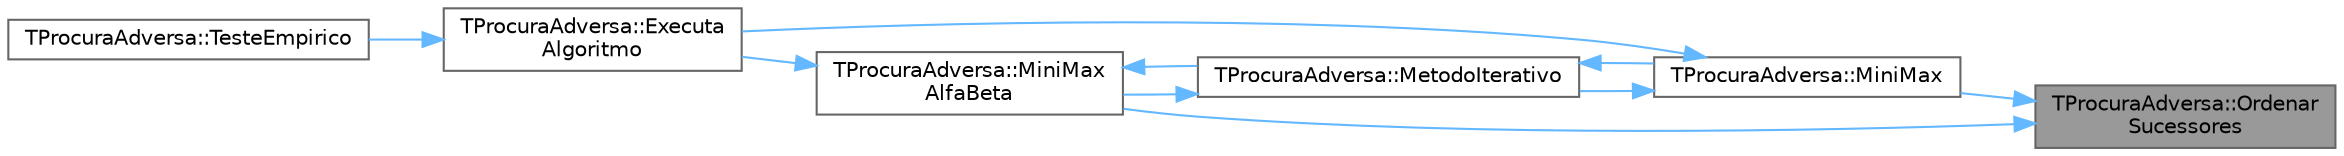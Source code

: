 digraph "TProcuraAdversa::OrdenarSucessores"
{
 // LATEX_PDF_SIZE
  bgcolor="transparent";
  edge [fontname=Helvetica,fontsize=10,labelfontname=Helvetica,labelfontsize=10];
  node [fontname=Helvetica,fontsize=10,shape=box,height=0.2,width=0.4];
  rankdir="RL";
  Node1 [id="Node000001",label="TProcuraAdversa::Ordenar\lSucessores",height=0.2,width=0.4,color="gray40", fillcolor="grey60", style="filled", fontcolor="black",tooltip=" "];
  Node1 -> Node2 [id="edge1_Node000001_Node000002",dir="back",color="steelblue1",style="solid",tooltip=" "];
  Node2 [id="Node000002",label="TProcuraAdversa::MiniMax",height=0.2,width=0.4,color="grey40", fillcolor="white", style="filled",URL="$classTProcuraAdversa.html#a4d8542bcb03f17da8aa3038384104f24",tooltip="retorna o valor do estado actual, apos procura de profundidade nivel"];
  Node2 -> Node3 [id="edge2_Node000002_Node000003",dir="back",color="steelblue1",style="solid",tooltip=" "];
  Node3 [id="Node000003",label="TProcuraAdversa::Executa\lAlgoritmo",height=0.2,width=0.4,color="grey40", fillcolor="white", style="filled",URL="$classTProcuraAdversa.html#aff6f48defaa10c14d160ac3990fd029b",tooltip="Executa o algoritmo com os parametros atuais."];
  Node3 -> Node4 [id="edge3_Node000003_Node000004",dir="back",color="steelblue1",style="solid",tooltip=" "];
  Node4 [id="Node000004",label="TProcuraAdversa::TesteEmpirico",height=0.2,width=0.4,color="grey40", fillcolor="white", style="filled",URL="$classTProcuraAdversa.html#abe15e86c2a11e584764a2b80ddab10cb",tooltip="Executa testes empíricos, em todas as configurações guardadas, nas instâncias selecionadas."];
  Node2 -> Node5 [id="edge4_Node000002_Node000005",dir="back",color="steelblue1",style="solid",tooltip=" "];
  Node5 [id="Node000005",label="TProcuraAdversa::MetodoIterativo",height=0.2,width=0.4,color="grey40", fillcolor="white", style="filled",URL="$classTProcuraAdversa.html#a7c4153974c32753901326271fee90197",tooltip="iteração, aumentando o nível progressivamente"];
  Node5 -> Node2 [id="edge5_Node000005_Node000002",dir="back",color="steelblue1",style="solid",tooltip=" "];
  Node5 -> Node6 [id="edge6_Node000005_Node000006",dir="back",color="steelblue1",style="solid",tooltip=" "];
  Node6 [id="Node000006",label="TProcuraAdversa::MiniMax\lAlfaBeta",height=0.2,width=0.4,color="grey40", fillcolor="white", style="filled",URL="$classTProcuraAdversa.html#adb3f857b1c8b3ee26682e335dc6ed601",tooltip="retorna o valor do estado actual, apos procura de profundidade nivel. Idêntico a MiniMax"];
  Node6 -> Node3 [id="edge7_Node000006_Node000003",dir="back",color="steelblue1",style="solid",tooltip=" "];
  Node6 -> Node5 [id="edge8_Node000006_Node000005",dir="back",color="steelblue1",style="solid",tooltip=" "];
  Node1 -> Node6 [id="edge9_Node000001_Node000006",dir="back",color="steelblue1",style="solid",tooltip=" "];
}
